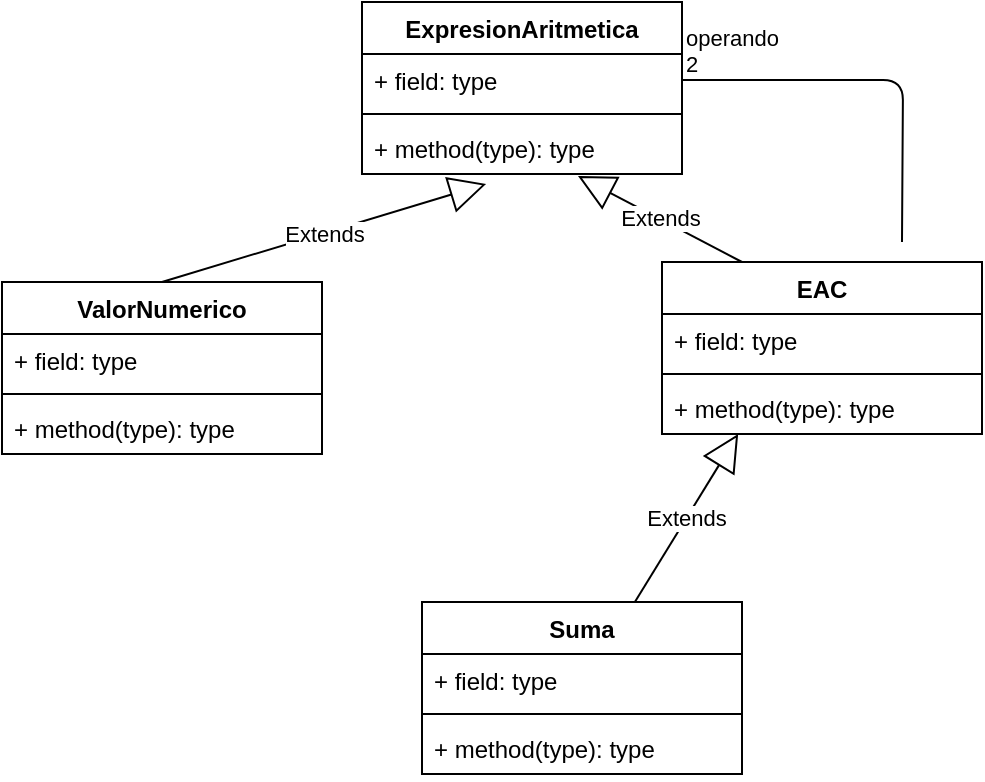 <mxfile version="14.1.8" type="device"><diagram id="uXDk1efKjl4BZTwBOn9H" name="Página-1"><mxGraphModel dx="796" dy="504" grid="1" gridSize="10" guides="1" tooltips="1" connect="1" arrows="1" fold="1" page="1" pageScale="1" pageWidth="827" pageHeight="1169" math="0" shadow="0"><root><mxCell id="0"/><mxCell id="1" parent="0"/><mxCell id="7Uj0BLmAi_ZIHB49YjO9-1" value="ExpresionAritmetica&#10;" style="swimlane;fontStyle=1;align=center;verticalAlign=top;childLayout=stackLayout;horizontal=1;startSize=26;horizontalStack=0;resizeParent=1;resizeParentMax=0;resizeLast=0;collapsible=1;marginBottom=0;" vertex="1" parent="1"><mxGeometry x="330" y="220" width="160" height="86" as="geometry"/></mxCell><mxCell id="7Uj0BLmAi_ZIHB49YjO9-2" value="+ field: type" style="text;strokeColor=none;fillColor=none;align=left;verticalAlign=top;spacingLeft=4;spacingRight=4;overflow=hidden;rotatable=0;points=[[0,0.5],[1,0.5]];portConstraint=eastwest;" vertex="1" parent="7Uj0BLmAi_ZIHB49YjO9-1"><mxGeometry y="26" width="160" height="26" as="geometry"/></mxCell><mxCell id="7Uj0BLmAi_ZIHB49YjO9-3" value="" style="line;strokeWidth=1;fillColor=none;align=left;verticalAlign=middle;spacingTop=-1;spacingLeft=3;spacingRight=3;rotatable=0;labelPosition=right;points=[];portConstraint=eastwest;" vertex="1" parent="7Uj0BLmAi_ZIHB49YjO9-1"><mxGeometry y="52" width="160" height="8" as="geometry"/></mxCell><mxCell id="7Uj0BLmAi_ZIHB49YjO9-4" value="+ method(type): type" style="text;strokeColor=none;fillColor=none;align=left;verticalAlign=top;spacingLeft=4;spacingRight=4;overflow=hidden;rotatable=0;points=[[0,0.5],[1,0.5]];portConstraint=eastwest;" vertex="1" parent="7Uj0BLmAi_ZIHB49YjO9-1"><mxGeometry y="60" width="160" height="26" as="geometry"/></mxCell><mxCell id="7Uj0BLmAi_ZIHB49YjO9-5" value="ValorNumerico" style="swimlane;fontStyle=1;align=center;verticalAlign=top;childLayout=stackLayout;horizontal=1;startSize=26;horizontalStack=0;resizeParent=1;resizeParentMax=0;resizeLast=0;collapsible=1;marginBottom=0;" vertex="1" parent="1"><mxGeometry x="150" y="360" width="160" height="86" as="geometry"/></mxCell><mxCell id="7Uj0BLmAi_ZIHB49YjO9-6" value="+ field: type" style="text;strokeColor=none;fillColor=none;align=left;verticalAlign=top;spacingLeft=4;spacingRight=4;overflow=hidden;rotatable=0;points=[[0,0.5],[1,0.5]];portConstraint=eastwest;" vertex="1" parent="7Uj0BLmAi_ZIHB49YjO9-5"><mxGeometry y="26" width="160" height="26" as="geometry"/></mxCell><mxCell id="7Uj0BLmAi_ZIHB49YjO9-7" value="" style="line;strokeWidth=1;fillColor=none;align=left;verticalAlign=middle;spacingTop=-1;spacingLeft=3;spacingRight=3;rotatable=0;labelPosition=right;points=[];portConstraint=eastwest;" vertex="1" parent="7Uj0BLmAi_ZIHB49YjO9-5"><mxGeometry y="52" width="160" height="8" as="geometry"/></mxCell><mxCell id="7Uj0BLmAi_ZIHB49YjO9-8" value="+ method(type): type" style="text;strokeColor=none;fillColor=none;align=left;verticalAlign=top;spacingLeft=4;spacingRight=4;overflow=hidden;rotatable=0;points=[[0,0.5],[1,0.5]];portConstraint=eastwest;" vertex="1" parent="7Uj0BLmAi_ZIHB49YjO9-5"><mxGeometry y="60" width="160" height="26" as="geometry"/></mxCell><mxCell id="7Uj0BLmAi_ZIHB49YjO9-9" value="Extends" style="endArrow=block;endSize=16;endFill=0;html=1;exitX=0.5;exitY=0;exitDx=0;exitDy=0;entryX=0.388;entryY=1.192;entryDx=0;entryDy=0;entryPerimeter=0;" edge="1" parent="1" source="7Uj0BLmAi_ZIHB49YjO9-5" target="7Uj0BLmAi_ZIHB49YjO9-4"><mxGeometry width="160" relative="1" as="geometry"><mxPoint x="330" y="260" as="sourcePoint"/><mxPoint x="490" y="260" as="targetPoint"/></mxGeometry></mxCell><mxCell id="7Uj0BLmAi_ZIHB49YjO9-10" value="EAC" style="swimlane;fontStyle=1;align=center;verticalAlign=top;childLayout=stackLayout;horizontal=1;startSize=26;horizontalStack=0;resizeParent=1;resizeParentMax=0;resizeLast=0;collapsible=1;marginBottom=0;" vertex="1" parent="1"><mxGeometry x="480" y="350" width="160" height="86" as="geometry"/></mxCell><mxCell id="7Uj0BLmAi_ZIHB49YjO9-11" value="+ field: type" style="text;strokeColor=none;fillColor=none;align=left;verticalAlign=top;spacingLeft=4;spacingRight=4;overflow=hidden;rotatable=0;points=[[0,0.5],[1,0.5]];portConstraint=eastwest;" vertex="1" parent="7Uj0BLmAi_ZIHB49YjO9-10"><mxGeometry y="26" width="160" height="26" as="geometry"/></mxCell><mxCell id="7Uj0BLmAi_ZIHB49YjO9-12" value="" style="line;strokeWidth=1;fillColor=none;align=left;verticalAlign=middle;spacingTop=-1;spacingLeft=3;spacingRight=3;rotatable=0;labelPosition=right;points=[];portConstraint=eastwest;" vertex="1" parent="7Uj0BLmAi_ZIHB49YjO9-10"><mxGeometry y="52" width="160" height="8" as="geometry"/></mxCell><mxCell id="7Uj0BLmAi_ZIHB49YjO9-13" value="+ method(type): type" style="text;strokeColor=none;fillColor=none;align=left;verticalAlign=top;spacingLeft=4;spacingRight=4;overflow=hidden;rotatable=0;points=[[0,0.5],[1,0.5]];portConstraint=eastwest;" vertex="1" parent="7Uj0BLmAi_ZIHB49YjO9-10"><mxGeometry y="60" width="160" height="26" as="geometry"/></mxCell><mxCell id="7Uj0BLmAi_ZIHB49YjO9-14" value="Extends" style="endArrow=block;endSize=16;endFill=0;html=1;entryX=0.675;entryY=1.038;entryDx=0;entryDy=0;entryPerimeter=0;exitX=0.25;exitY=0;exitDx=0;exitDy=0;" edge="1" parent="1" source="7Uj0BLmAi_ZIHB49YjO9-10" target="7Uj0BLmAi_ZIHB49YjO9-4"><mxGeometry width="160" relative="1" as="geometry"><mxPoint x="510" y="340" as="sourcePoint"/><mxPoint x="490" y="260" as="targetPoint"/></mxGeometry></mxCell><mxCell id="7Uj0BLmAi_ZIHB49YjO9-15" value="" style="endArrow=none;html=1;edgeStyle=orthogonalEdgeStyle;exitX=1;exitY=0.5;exitDx=0;exitDy=0;" edge="1" parent="1" source="7Uj0BLmAi_ZIHB49YjO9-2"><mxGeometry relative="1" as="geometry"><mxPoint x="330" y="260" as="sourcePoint"/><mxPoint x="600" y="340" as="targetPoint"/></mxGeometry></mxCell><mxCell id="7Uj0BLmAi_ZIHB49YjO9-16" value="operando&amp;nbsp;&lt;br&gt;2" style="edgeLabel;resizable=0;html=1;align=left;verticalAlign=bottom;" connectable="0" vertex="1" parent="7Uj0BLmAi_ZIHB49YjO9-15"><mxGeometry x="-1" relative="1" as="geometry"/></mxCell><mxCell id="7Uj0BLmAi_ZIHB49YjO9-18" value="Suma" style="swimlane;fontStyle=1;align=center;verticalAlign=top;childLayout=stackLayout;horizontal=1;startSize=26;horizontalStack=0;resizeParent=1;resizeParentMax=0;resizeLast=0;collapsible=1;marginBottom=0;" vertex="1" parent="1"><mxGeometry x="360" y="520" width="160" height="86" as="geometry"/></mxCell><mxCell id="7Uj0BLmAi_ZIHB49YjO9-19" value="+ field: type" style="text;strokeColor=none;fillColor=none;align=left;verticalAlign=top;spacingLeft=4;spacingRight=4;overflow=hidden;rotatable=0;points=[[0,0.5],[1,0.5]];portConstraint=eastwest;" vertex="1" parent="7Uj0BLmAi_ZIHB49YjO9-18"><mxGeometry y="26" width="160" height="26" as="geometry"/></mxCell><mxCell id="7Uj0BLmAi_ZIHB49YjO9-20" value="" style="line;strokeWidth=1;fillColor=none;align=left;verticalAlign=middle;spacingTop=-1;spacingLeft=3;spacingRight=3;rotatable=0;labelPosition=right;points=[];portConstraint=eastwest;" vertex="1" parent="7Uj0BLmAi_ZIHB49YjO9-18"><mxGeometry y="52" width="160" height="8" as="geometry"/></mxCell><mxCell id="7Uj0BLmAi_ZIHB49YjO9-21" value="+ method(type): type" style="text;strokeColor=none;fillColor=none;align=left;verticalAlign=top;spacingLeft=4;spacingRight=4;overflow=hidden;rotatable=0;points=[[0,0.5],[1,0.5]];portConstraint=eastwest;" vertex="1" parent="7Uj0BLmAi_ZIHB49YjO9-18"><mxGeometry y="60" width="160" height="26" as="geometry"/></mxCell><mxCell id="7Uj0BLmAi_ZIHB49YjO9-22" value="Extends" style="endArrow=block;endSize=16;endFill=0;html=1;entryX=0.238;entryY=1;entryDx=0;entryDy=0;entryPerimeter=0;" edge="1" parent="1" source="7Uj0BLmAi_ZIHB49YjO9-18" target="7Uj0BLmAi_ZIHB49YjO9-13"><mxGeometry width="160" relative="1" as="geometry"><mxPoint x="330" y="410" as="sourcePoint"/><mxPoint x="490" y="410" as="targetPoint"/></mxGeometry></mxCell></root></mxGraphModel></diagram></mxfile>